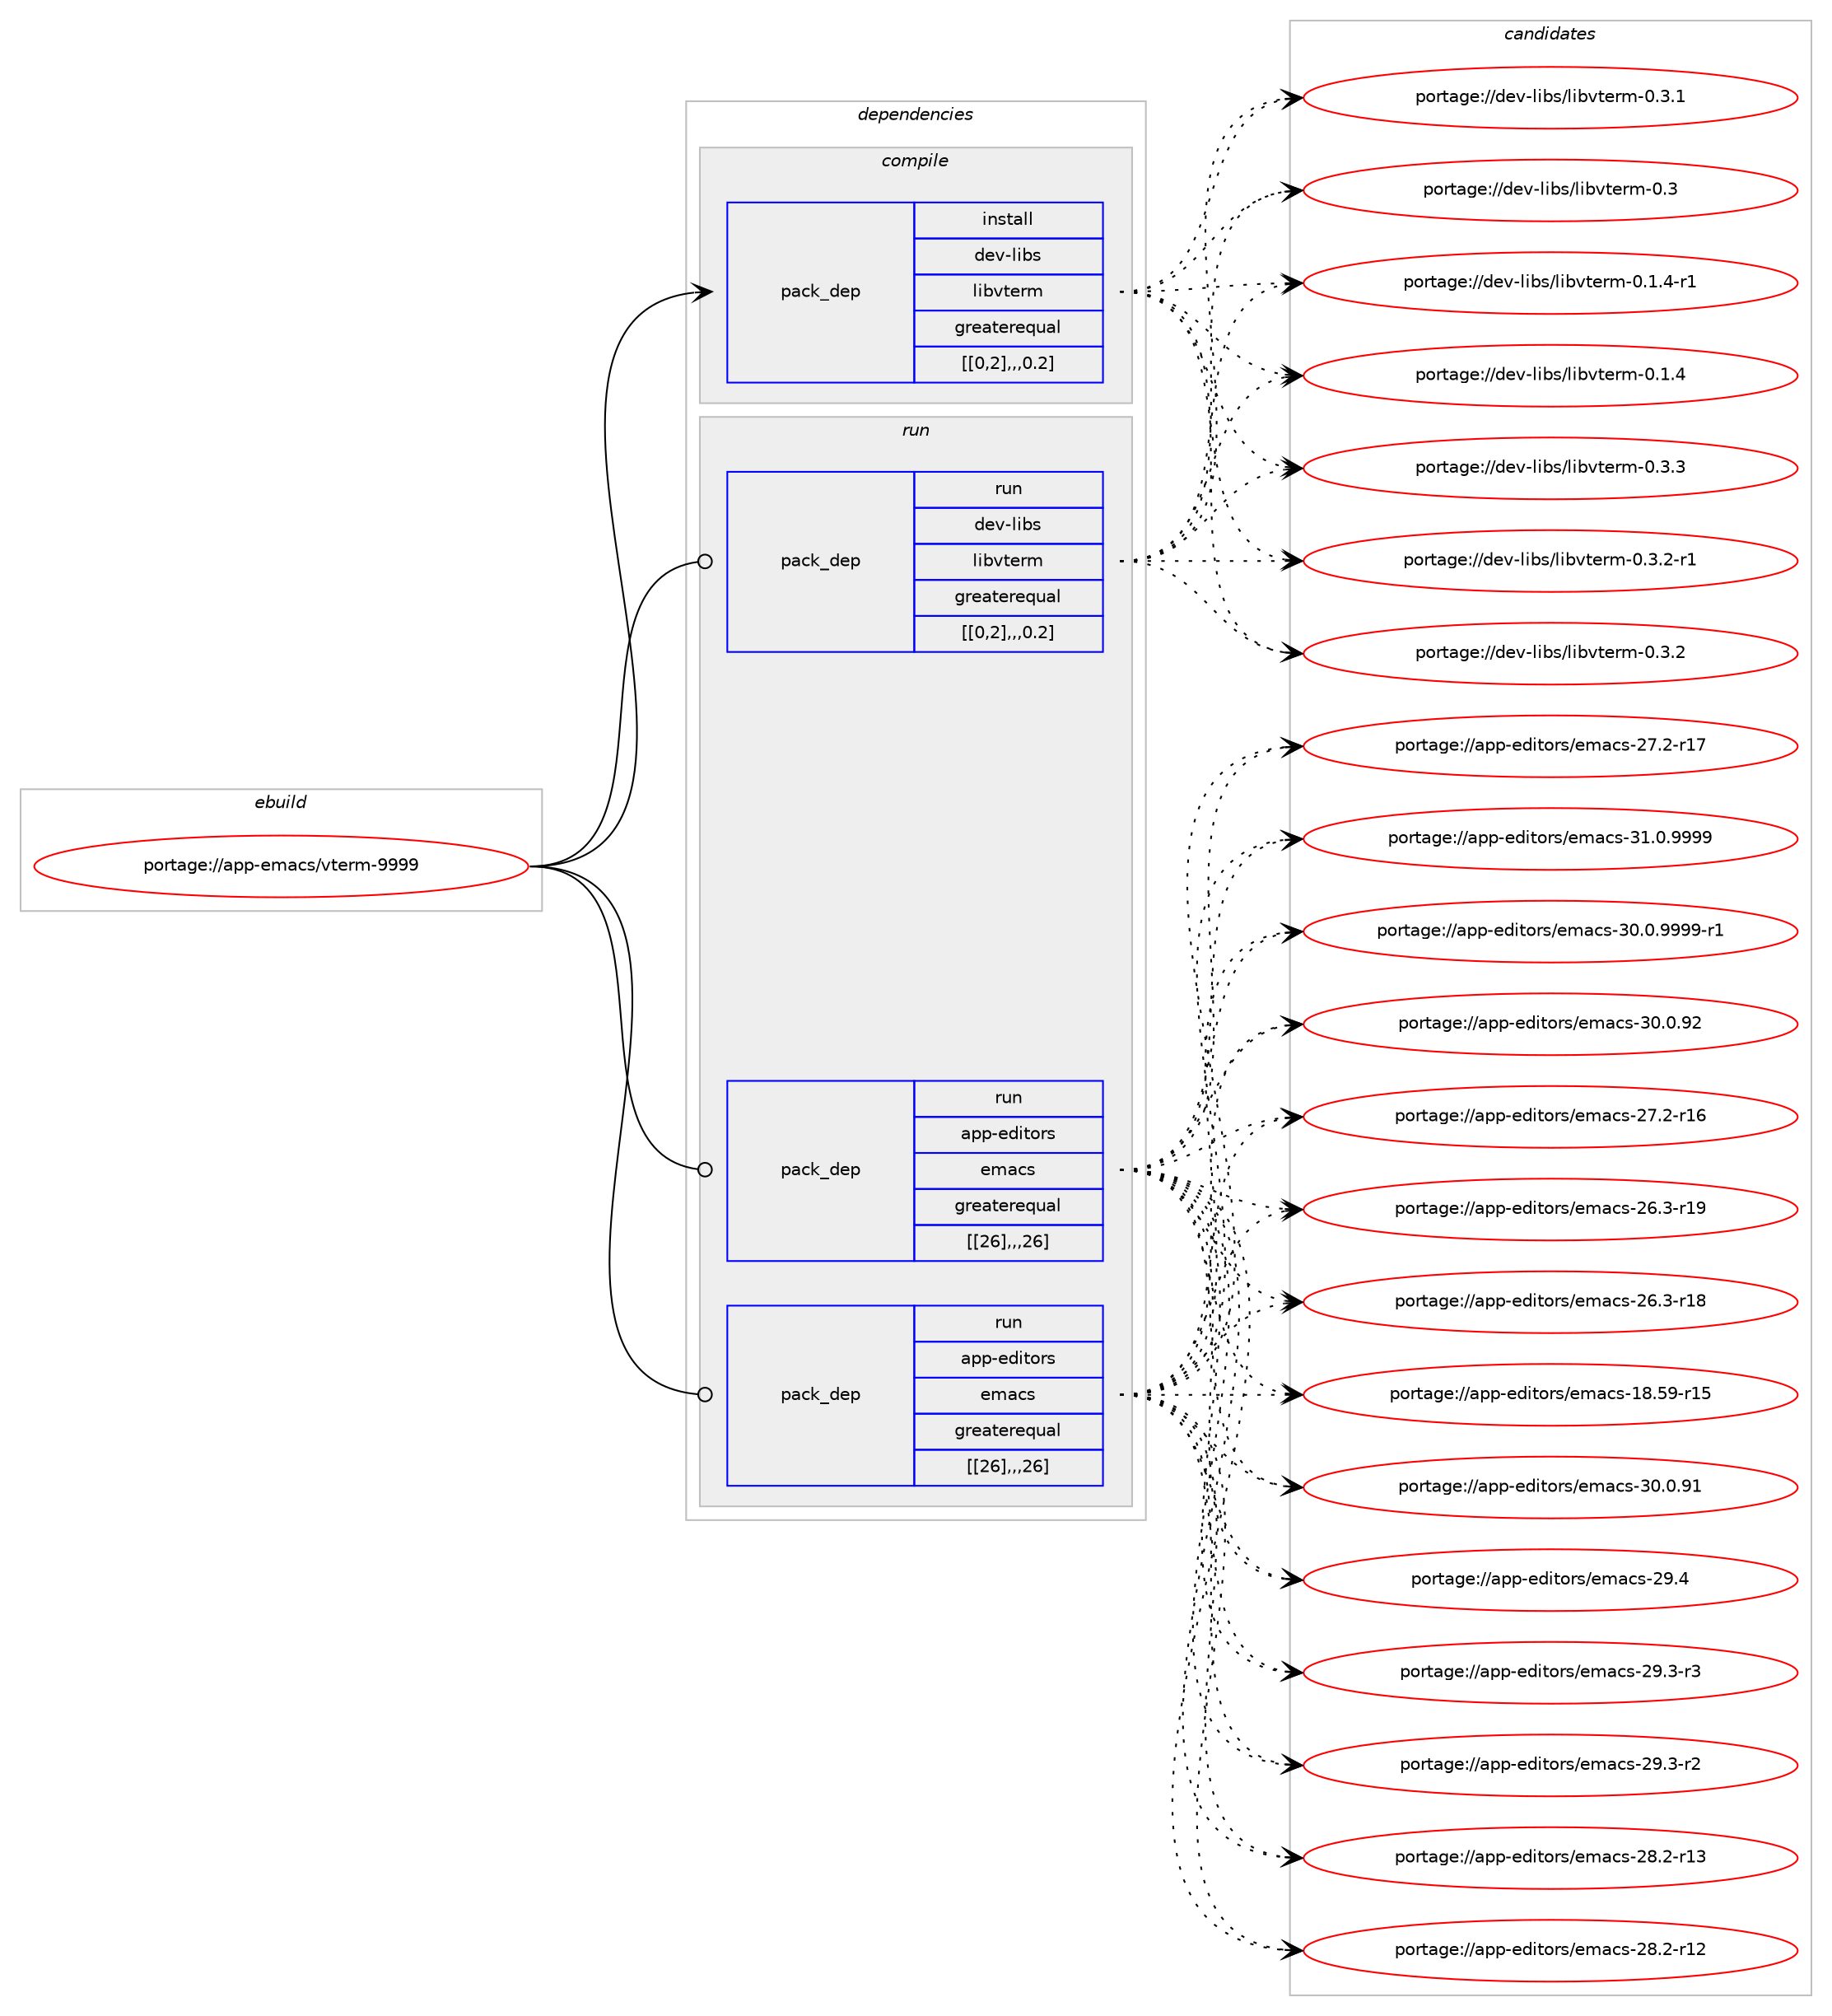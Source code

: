 digraph prolog {

# *************
# Graph options
# *************

newrank=true;
concentrate=true;
compound=true;
graph [rankdir=LR,fontname=Helvetica,fontsize=10,ranksep=1.5];#, ranksep=2.5, nodesep=0.2];
edge  [arrowhead=vee];
node  [fontname=Helvetica,fontsize=10];

# **********
# The ebuild
# **********

subgraph cluster_leftcol {
color=gray;
label=<<i>ebuild</i>>;
id [label="portage://app-emacs/vterm-9999", color=red, width=4, href="../app-emacs/vterm-9999.svg"];
}

# ****************
# The dependencies
# ****************

subgraph cluster_midcol {
color=gray;
label=<<i>dependencies</i>>;
subgraph cluster_compile {
fillcolor="#eeeeee";
style=filled;
label=<<i>compile</i>>;
subgraph pack17524 {
dependency24292 [label=<<TABLE BORDER="0" CELLBORDER="1" CELLSPACING="0" CELLPADDING="4" WIDTH="220"><TR><TD ROWSPAN="6" CELLPADDING="30">pack_dep</TD></TR><TR><TD WIDTH="110">install</TD></TR><TR><TD>dev-libs</TD></TR><TR><TD>libvterm</TD></TR><TR><TD>greaterequal</TD></TR><TR><TD>[[0,2],,,0.2]</TD></TR></TABLE>>, shape=none, color=blue];
}
id:e -> dependency24292:w [weight=20,style="solid",arrowhead="vee"];
}
subgraph cluster_compileandrun {
fillcolor="#eeeeee";
style=filled;
label=<<i>compile and run</i>>;
}
subgraph cluster_run {
fillcolor="#eeeeee";
style=filled;
label=<<i>run</i>>;
subgraph pack17528 {
dependency24299 [label=<<TABLE BORDER="0" CELLBORDER="1" CELLSPACING="0" CELLPADDING="4" WIDTH="220"><TR><TD ROWSPAN="6" CELLPADDING="30">pack_dep</TD></TR><TR><TD WIDTH="110">run</TD></TR><TR><TD>app-editors</TD></TR><TR><TD>emacs</TD></TR><TR><TD>greaterequal</TD></TR><TR><TD>[[26],,,26]</TD></TR></TABLE>>, shape=none, color=blue];
}
id:e -> dependency24299:w [weight=20,style="solid",arrowhead="odot"];
subgraph pack17532 {
dependency24303 [label=<<TABLE BORDER="0" CELLBORDER="1" CELLSPACING="0" CELLPADDING="4" WIDTH="220"><TR><TD ROWSPAN="6" CELLPADDING="30">pack_dep</TD></TR><TR><TD WIDTH="110">run</TD></TR><TR><TD>app-editors</TD></TR><TR><TD>emacs</TD></TR><TR><TD>greaterequal</TD></TR><TR><TD>[[26],,,26]</TD></TR></TABLE>>, shape=none, color=blue];
}
id:e -> dependency24303:w [weight=20,style="solid",arrowhead="odot"];
subgraph pack17533 {
dependency24307 [label=<<TABLE BORDER="0" CELLBORDER="1" CELLSPACING="0" CELLPADDING="4" WIDTH="220"><TR><TD ROWSPAN="6" CELLPADDING="30">pack_dep</TD></TR><TR><TD WIDTH="110">run</TD></TR><TR><TD>dev-libs</TD></TR><TR><TD>libvterm</TD></TR><TR><TD>greaterequal</TD></TR><TR><TD>[[0,2],,,0.2]</TD></TR></TABLE>>, shape=none, color=blue];
}
id:e -> dependency24307:w [weight=20,style="solid",arrowhead="odot"];
}
}

# **************
# The candidates
# **************

subgraph cluster_choices {
rank=same;
color=gray;
label=<<i>candidates</i>>;

subgraph choice17462 {
color=black;
nodesep=1;
choice10010111845108105981154710810598118116101114109454846514651 [label="portage://dev-libs/libvterm-0.3.3", color=red, width=4,href="../dev-libs/libvterm-0.3.3.svg"];
choice100101118451081059811547108105981181161011141094548465146504511449 [label="portage://dev-libs/libvterm-0.3.2-r1", color=red, width=4,href="../dev-libs/libvterm-0.3.2-r1.svg"];
choice10010111845108105981154710810598118116101114109454846514650 [label="portage://dev-libs/libvterm-0.3.2", color=red, width=4,href="../dev-libs/libvterm-0.3.2.svg"];
choice10010111845108105981154710810598118116101114109454846514649 [label="portage://dev-libs/libvterm-0.3.1", color=red, width=4,href="../dev-libs/libvterm-0.3.1.svg"];
choice1001011184510810598115471081059811811610111410945484651 [label="portage://dev-libs/libvterm-0.3", color=red, width=4,href="../dev-libs/libvterm-0.3.svg"];
choice100101118451081059811547108105981181161011141094548464946524511449 [label="portage://dev-libs/libvterm-0.1.4-r1", color=red, width=4,href="../dev-libs/libvterm-0.1.4-r1.svg"];
choice10010111845108105981154710810598118116101114109454846494652 [label="portage://dev-libs/libvterm-0.1.4", color=red, width=4,href="../dev-libs/libvterm-0.1.4.svg"];
dependency24292:e -> choice10010111845108105981154710810598118116101114109454846514651:w [style=dotted,weight="100"];
dependency24292:e -> choice100101118451081059811547108105981181161011141094548465146504511449:w [style=dotted,weight="100"];
dependency24292:e -> choice10010111845108105981154710810598118116101114109454846514650:w [style=dotted,weight="100"];
dependency24292:e -> choice10010111845108105981154710810598118116101114109454846514649:w [style=dotted,weight="100"];
dependency24292:e -> choice1001011184510810598115471081059811811610111410945484651:w [style=dotted,weight="100"];
dependency24292:e -> choice100101118451081059811547108105981181161011141094548464946524511449:w [style=dotted,weight="100"];
dependency24292:e -> choice10010111845108105981154710810598118116101114109454846494652:w [style=dotted,weight="100"];
}
subgraph choice17476 {
color=black;
nodesep=1;
choice971121124510110010511611111411547101109979911545514946484657575757 [label="portage://app-editors/emacs-31.0.9999", color=red, width=4,href="../app-editors/emacs-31.0.9999.svg"];
choice9711211245101100105116111114115471011099799115455148464846575757574511449 [label="portage://app-editors/emacs-30.0.9999-r1", color=red, width=4,href="../app-editors/emacs-30.0.9999-r1.svg"];
choice97112112451011001051161111141154710110997991154551484648465750 [label="portage://app-editors/emacs-30.0.92", color=red, width=4,href="../app-editors/emacs-30.0.92.svg"];
choice97112112451011001051161111141154710110997991154551484648465749 [label="portage://app-editors/emacs-30.0.91", color=red, width=4,href="../app-editors/emacs-30.0.91.svg"];
choice97112112451011001051161111141154710110997991154550574652 [label="portage://app-editors/emacs-29.4", color=red, width=4,href="../app-editors/emacs-29.4.svg"];
choice971121124510110010511611111411547101109979911545505746514511451 [label="portage://app-editors/emacs-29.3-r3", color=red, width=4,href="../app-editors/emacs-29.3-r3.svg"];
choice971121124510110010511611111411547101109979911545505746514511450 [label="portage://app-editors/emacs-29.3-r2", color=red, width=4,href="../app-editors/emacs-29.3-r2.svg"];
choice97112112451011001051161111141154710110997991154550564650451144951 [label="portage://app-editors/emacs-28.2-r13", color=red, width=4,href="../app-editors/emacs-28.2-r13.svg"];
choice97112112451011001051161111141154710110997991154550564650451144950 [label="portage://app-editors/emacs-28.2-r12", color=red, width=4,href="../app-editors/emacs-28.2-r12.svg"];
choice97112112451011001051161111141154710110997991154550554650451144955 [label="portage://app-editors/emacs-27.2-r17", color=red, width=4,href="../app-editors/emacs-27.2-r17.svg"];
choice97112112451011001051161111141154710110997991154550554650451144954 [label="portage://app-editors/emacs-27.2-r16", color=red, width=4,href="../app-editors/emacs-27.2-r16.svg"];
choice97112112451011001051161111141154710110997991154550544651451144957 [label="portage://app-editors/emacs-26.3-r19", color=red, width=4,href="../app-editors/emacs-26.3-r19.svg"];
choice97112112451011001051161111141154710110997991154550544651451144956 [label="portage://app-editors/emacs-26.3-r18", color=red, width=4,href="../app-editors/emacs-26.3-r18.svg"];
choice9711211245101100105116111114115471011099799115454956465357451144953 [label="portage://app-editors/emacs-18.59-r15", color=red, width=4,href="../app-editors/emacs-18.59-r15.svg"];
dependency24299:e -> choice971121124510110010511611111411547101109979911545514946484657575757:w [style=dotted,weight="100"];
dependency24299:e -> choice9711211245101100105116111114115471011099799115455148464846575757574511449:w [style=dotted,weight="100"];
dependency24299:e -> choice97112112451011001051161111141154710110997991154551484648465750:w [style=dotted,weight="100"];
dependency24299:e -> choice97112112451011001051161111141154710110997991154551484648465749:w [style=dotted,weight="100"];
dependency24299:e -> choice97112112451011001051161111141154710110997991154550574652:w [style=dotted,weight="100"];
dependency24299:e -> choice971121124510110010511611111411547101109979911545505746514511451:w [style=dotted,weight="100"];
dependency24299:e -> choice971121124510110010511611111411547101109979911545505746514511450:w [style=dotted,weight="100"];
dependency24299:e -> choice97112112451011001051161111141154710110997991154550564650451144951:w [style=dotted,weight="100"];
dependency24299:e -> choice97112112451011001051161111141154710110997991154550564650451144950:w [style=dotted,weight="100"];
dependency24299:e -> choice97112112451011001051161111141154710110997991154550554650451144955:w [style=dotted,weight="100"];
dependency24299:e -> choice97112112451011001051161111141154710110997991154550554650451144954:w [style=dotted,weight="100"];
dependency24299:e -> choice97112112451011001051161111141154710110997991154550544651451144957:w [style=dotted,weight="100"];
dependency24299:e -> choice97112112451011001051161111141154710110997991154550544651451144956:w [style=dotted,weight="100"];
dependency24299:e -> choice9711211245101100105116111114115471011099799115454956465357451144953:w [style=dotted,weight="100"];
}
subgraph choice17483 {
color=black;
nodesep=1;
choice971121124510110010511611111411547101109979911545514946484657575757 [label="portage://app-editors/emacs-31.0.9999", color=red, width=4,href="../app-editors/emacs-31.0.9999.svg"];
choice9711211245101100105116111114115471011099799115455148464846575757574511449 [label="portage://app-editors/emacs-30.0.9999-r1", color=red, width=4,href="../app-editors/emacs-30.0.9999-r1.svg"];
choice97112112451011001051161111141154710110997991154551484648465750 [label="portage://app-editors/emacs-30.0.92", color=red, width=4,href="../app-editors/emacs-30.0.92.svg"];
choice97112112451011001051161111141154710110997991154551484648465749 [label="portage://app-editors/emacs-30.0.91", color=red, width=4,href="../app-editors/emacs-30.0.91.svg"];
choice97112112451011001051161111141154710110997991154550574652 [label="portage://app-editors/emacs-29.4", color=red, width=4,href="../app-editors/emacs-29.4.svg"];
choice971121124510110010511611111411547101109979911545505746514511451 [label="portage://app-editors/emacs-29.3-r3", color=red, width=4,href="../app-editors/emacs-29.3-r3.svg"];
choice971121124510110010511611111411547101109979911545505746514511450 [label="portage://app-editors/emacs-29.3-r2", color=red, width=4,href="../app-editors/emacs-29.3-r2.svg"];
choice97112112451011001051161111141154710110997991154550564650451144951 [label="portage://app-editors/emacs-28.2-r13", color=red, width=4,href="../app-editors/emacs-28.2-r13.svg"];
choice97112112451011001051161111141154710110997991154550564650451144950 [label="portage://app-editors/emacs-28.2-r12", color=red, width=4,href="../app-editors/emacs-28.2-r12.svg"];
choice97112112451011001051161111141154710110997991154550554650451144955 [label="portage://app-editors/emacs-27.2-r17", color=red, width=4,href="../app-editors/emacs-27.2-r17.svg"];
choice97112112451011001051161111141154710110997991154550554650451144954 [label="portage://app-editors/emacs-27.2-r16", color=red, width=4,href="../app-editors/emacs-27.2-r16.svg"];
choice97112112451011001051161111141154710110997991154550544651451144957 [label="portage://app-editors/emacs-26.3-r19", color=red, width=4,href="../app-editors/emacs-26.3-r19.svg"];
choice97112112451011001051161111141154710110997991154550544651451144956 [label="portage://app-editors/emacs-26.3-r18", color=red, width=4,href="../app-editors/emacs-26.3-r18.svg"];
choice9711211245101100105116111114115471011099799115454956465357451144953 [label="portage://app-editors/emacs-18.59-r15", color=red, width=4,href="../app-editors/emacs-18.59-r15.svg"];
dependency24303:e -> choice971121124510110010511611111411547101109979911545514946484657575757:w [style=dotted,weight="100"];
dependency24303:e -> choice9711211245101100105116111114115471011099799115455148464846575757574511449:w [style=dotted,weight="100"];
dependency24303:e -> choice97112112451011001051161111141154710110997991154551484648465750:w [style=dotted,weight="100"];
dependency24303:e -> choice97112112451011001051161111141154710110997991154551484648465749:w [style=dotted,weight="100"];
dependency24303:e -> choice97112112451011001051161111141154710110997991154550574652:w [style=dotted,weight="100"];
dependency24303:e -> choice971121124510110010511611111411547101109979911545505746514511451:w [style=dotted,weight="100"];
dependency24303:e -> choice971121124510110010511611111411547101109979911545505746514511450:w [style=dotted,weight="100"];
dependency24303:e -> choice97112112451011001051161111141154710110997991154550564650451144951:w [style=dotted,weight="100"];
dependency24303:e -> choice97112112451011001051161111141154710110997991154550564650451144950:w [style=dotted,weight="100"];
dependency24303:e -> choice97112112451011001051161111141154710110997991154550554650451144955:w [style=dotted,weight="100"];
dependency24303:e -> choice97112112451011001051161111141154710110997991154550554650451144954:w [style=dotted,weight="100"];
dependency24303:e -> choice97112112451011001051161111141154710110997991154550544651451144957:w [style=dotted,weight="100"];
dependency24303:e -> choice97112112451011001051161111141154710110997991154550544651451144956:w [style=dotted,weight="100"];
dependency24303:e -> choice9711211245101100105116111114115471011099799115454956465357451144953:w [style=dotted,weight="100"];
}
subgraph choice17490 {
color=black;
nodesep=1;
choice10010111845108105981154710810598118116101114109454846514651 [label="portage://dev-libs/libvterm-0.3.3", color=red, width=4,href="../dev-libs/libvterm-0.3.3.svg"];
choice100101118451081059811547108105981181161011141094548465146504511449 [label="portage://dev-libs/libvterm-0.3.2-r1", color=red, width=4,href="../dev-libs/libvterm-0.3.2-r1.svg"];
choice10010111845108105981154710810598118116101114109454846514650 [label="portage://dev-libs/libvterm-0.3.2", color=red, width=4,href="../dev-libs/libvterm-0.3.2.svg"];
choice10010111845108105981154710810598118116101114109454846514649 [label="portage://dev-libs/libvterm-0.3.1", color=red, width=4,href="../dev-libs/libvterm-0.3.1.svg"];
choice1001011184510810598115471081059811811610111410945484651 [label="portage://dev-libs/libvterm-0.3", color=red, width=4,href="../dev-libs/libvterm-0.3.svg"];
choice100101118451081059811547108105981181161011141094548464946524511449 [label="portage://dev-libs/libvterm-0.1.4-r1", color=red, width=4,href="../dev-libs/libvterm-0.1.4-r1.svg"];
choice10010111845108105981154710810598118116101114109454846494652 [label="portage://dev-libs/libvterm-0.1.4", color=red, width=4,href="../dev-libs/libvterm-0.1.4.svg"];
dependency24307:e -> choice10010111845108105981154710810598118116101114109454846514651:w [style=dotted,weight="100"];
dependency24307:e -> choice100101118451081059811547108105981181161011141094548465146504511449:w [style=dotted,weight="100"];
dependency24307:e -> choice10010111845108105981154710810598118116101114109454846514650:w [style=dotted,weight="100"];
dependency24307:e -> choice10010111845108105981154710810598118116101114109454846514649:w [style=dotted,weight="100"];
dependency24307:e -> choice1001011184510810598115471081059811811610111410945484651:w [style=dotted,weight="100"];
dependency24307:e -> choice100101118451081059811547108105981181161011141094548464946524511449:w [style=dotted,weight="100"];
dependency24307:e -> choice10010111845108105981154710810598118116101114109454846494652:w [style=dotted,weight="100"];
}
}

}
